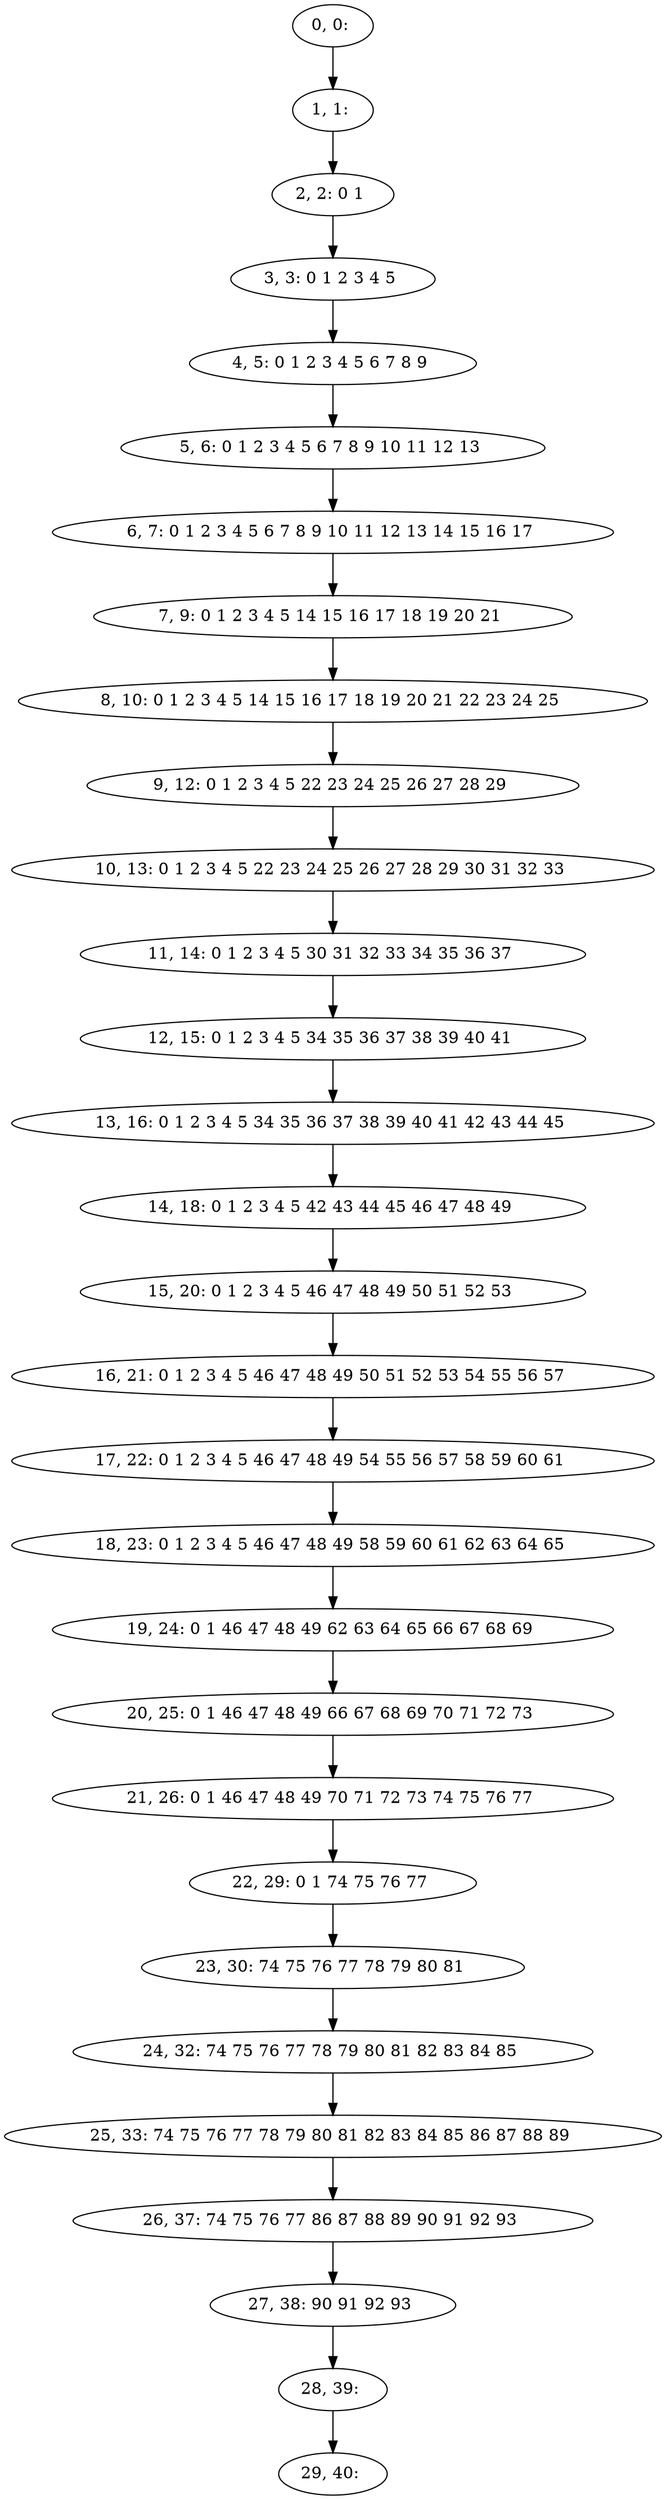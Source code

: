 digraph G {
0[label="0, 0: "];
1[label="1, 1: "];
2[label="2, 2: 0 1 "];
3[label="3, 3: 0 1 2 3 4 5 "];
4[label="4, 5: 0 1 2 3 4 5 6 7 8 9 "];
5[label="5, 6: 0 1 2 3 4 5 6 7 8 9 10 11 12 13 "];
6[label="6, 7: 0 1 2 3 4 5 6 7 8 9 10 11 12 13 14 15 16 17 "];
7[label="7, 9: 0 1 2 3 4 5 14 15 16 17 18 19 20 21 "];
8[label="8, 10: 0 1 2 3 4 5 14 15 16 17 18 19 20 21 22 23 24 25 "];
9[label="9, 12: 0 1 2 3 4 5 22 23 24 25 26 27 28 29 "];
10[label="10, 13: 0 1 2 3 4 5 22 23 24 25 26 27 28 29 30 31 32 33 "];
11[label="11, 14: 0 1 2 3 4 5 30 31 32 33 34 35 36 37 "];
12[label="12, 15: 0 1 2 3 4 5 34 35 36 37 38 39 40 41 "];
13[label="13, 16: 0 1 2 3 4 5 34 35 36 37 38 39 40 41 42 43 44 45 "];
14[label="14, 18: 0 1 2 3 4 5 42 43 44 45 46 47 48 49 "];
15[label="15, 20: 0 1 2 3 4 5 46 47 48 49 50 51 52 53 "];
16[label="16, 21: 0 1 2 3 4 5 46 47 48 49 50 51 52 53 54 55 56 57 "];
17[label="17, 22: 0 1 2 3 4 5 46 47 48 49 54 55 56 57 58 59 60 61 "];
18[label="18, 23: 0 1 2 3 4 5 46 47 48 49 58 59 60 61 62 63 64 65 "];
19[label="19, 24: 0 1 46 47 48 49 62 63 64 65 66 67 68 69 "];
20[label="20, 25: 0 1 46 47 48 49 66 67 68 69 70 71 72 73 "];
21[label="21, 26: 0 1 46 47 48 49 70 71 72 73 74 75 76 77 "];
22[label="22, 29: 0 1 74 75 76 77 "];
23[label="23, 30: 74 75 76 77 78 79 80 81 "];
24[label="24, 32: 74 75 76 77 78 79 80 81 82 83 84 85 "];
25[label="25, 33: 74 75 76 77 78 79 80 81 82 83 84 85 86 87 88 89 "];
26[label="26, 37: 74 75 76 77 86 87 88 89 90 91 92 93 "];
27[label="27, 38: 90 91 92 93 "];
28[label="28, 39: "];
29[label="29, 40: "];
0->1 ;
1->2 ;
2->3 ;
3->4 ;
4->5 ;
5->6 ;
6->7 ;
7->8 ;
8->9 ;
9->10 ;
10->11 ;
11->12 ;
12->13 ;
13->14 ;
14->15 ;
15->16 ;
16->17 ;
17->18 ;
18->19 ;
19->20 ;
20->21 ;
21->22 ;
22->23 ;
23->24 ;
24->25 ;
25->26 ;
26->27 ;
27->28 ;
28->29 ;
}
